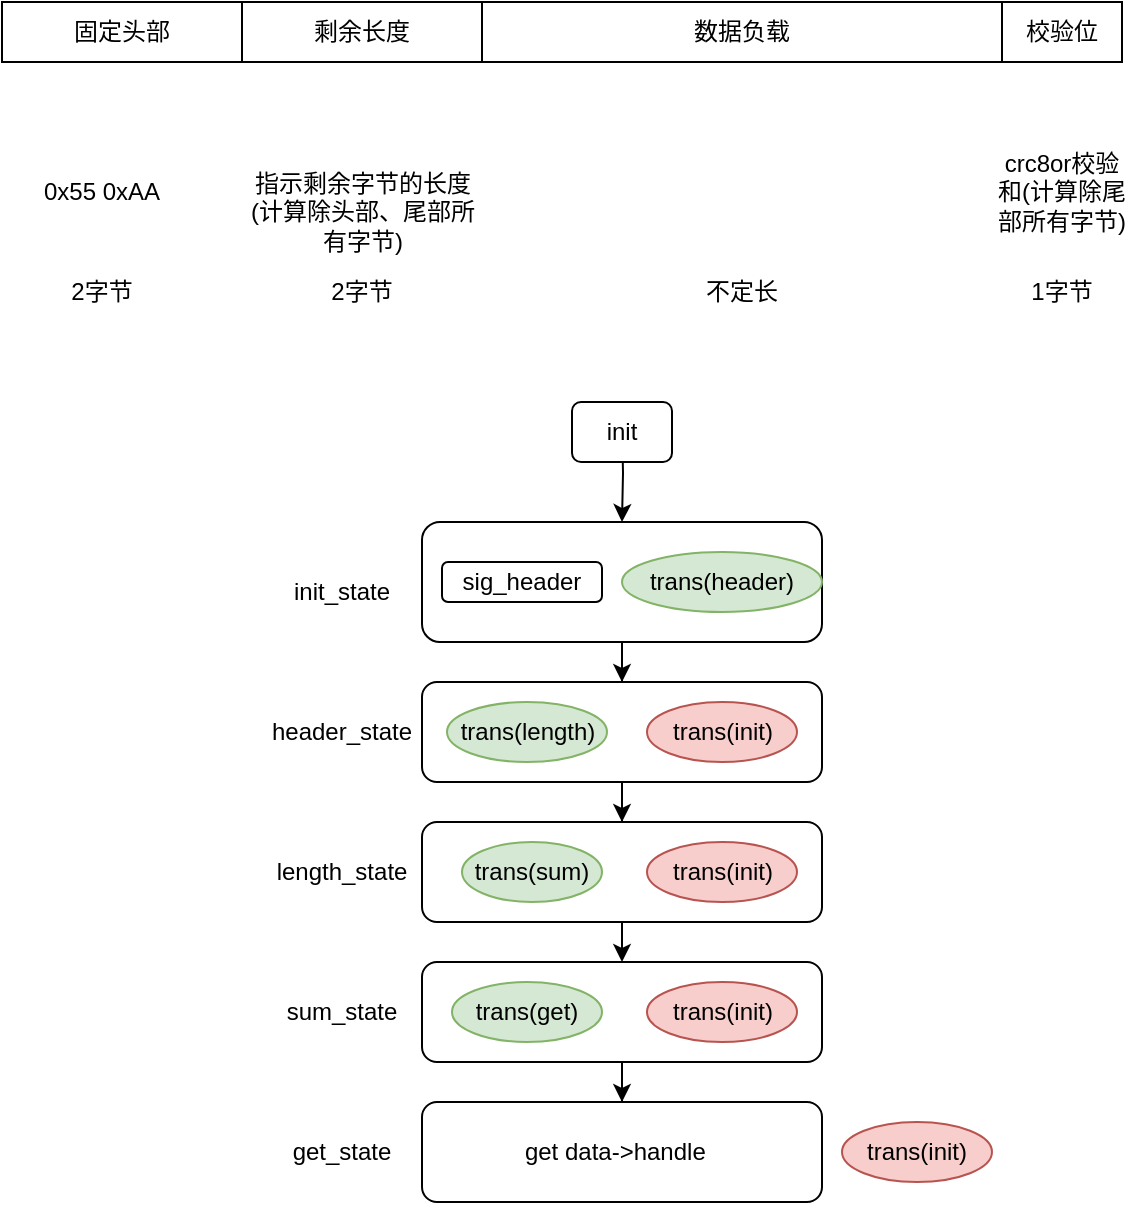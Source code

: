 <mxfile version="24.7.17">
  <diagram id="C5RBs43oDa-KdzZeNtuy" name="Page-1">
    <mxGraphModel dx="1185" dy="703" grid="1" gridSize="10" guides="1" tooltips="1" connect="1" arrows="1" fold="1" page="1" pageScale="1" pageWidth="827" pageHeight="1169" math="0" shadow="0">
      <root>
        <mxCell id="WIyWlLk6GJQsqaUBKTNV-0" />
        <mxCell id="WIyWlLk6GJQsqaUBKTNV-1" parent="WIyWlLk6GJQsqaUBKTNV-0" />
        <mxCell id="LwQACyYHq6MTiMR1Qcqc-0" value="固定头部" style="rounded=0;whiteSpace=wrap;html=1;" parent="WIyWlLk6GJQsqaUBKTNV-1" vertex="1">
          <mxGeometry x="190" y="300" width="120" height="30" as="geometry" />
        </mxCell>
        <mxCell id="i9UQ7lmCwHt1JStKgp6u-0" value="剩余长度" style="rounded=0;whiteSpace=wrap;html=1;" vertex="1" parent="WIyWlLk6GJQsqaUBKTNV-1">
          <mxGeometry x="310" y="300" width="120" height="30" as="geometry" />
        </mxCell>
        <mxCell id="i9UQ7lmCwHt1JStKgp6u-1" value="数据负载" style="rounded=0;whiteSpace=wrap;html=1;" vertex="1" parent="WIyWlLk6GJQsqaUBKTNV-1">
          <mxGeometry x="430" y="300" width="260" height="30" as="geometry" />
        </mxCell>
        <mxCell id="i9UQ7lmCwHt1JStKgp6u-2" value="校验位" style="rounded=0;whiteSpace=wrap;html=1;" vertex="1" parent="WIyWlLk6GJQsqaUBKTNV-1">
          <mxGeometry x="690" y="300" width="60" height="30" as="geometry" />
        </mxCell>
        <mxCell id="i9UQ7lmCwHt1JStKgp6u-9" value="0x55 0xAA" style="text;html=1;align=center;verticalAlign=middle;whiteSpace=wrap;rounded=0;" vertex="1" parent="WIyWlLk6GJQsqaUBKTNV-1">
          <mxGeometry x="200" y="380" width="80" height="30" as="geometry" />
        </mxCell>
        <mxCell id="i9UQ7lmCwHt1JStKgp6u-12" value="指示剩余字节的长度(计算除头部、尾部所有字节)" style="text;html=1;align=center;verticalAlign=middle;whiteSpace=wrap;rounded=0;" vertex="1" parent="WIyWlLk6GJQsqaUBKTNV-1">
          <mxGeometry x="312.5" y="390" width="115" height="30" as="geometry" />
        </mxCell>
        <mxCell id="i9UQ7lmCwHt1JStKgp6u-14" value="2字节" style="text;html=1;align=center;verticalAlign=middle;whiteSpace=wrap;rounded=0;" vertex="1" parent="WIyWlLk6GJQsqaUBKTNV-1">
          <mxGeometry x="210" y="430" width="60" height="30" as="geometry" />
        </mxCell>
        <mxCell id="i9UQ7lmCwHt1JStKgp6u-15" value="2字节" style="text;html=1;align=center;verticalAlign=middle;whiteSpace=wrap;rounded=0;" vertex="1" parent="WIyWlLk6GJQsqaUBKTNV-1">
          <mxGeometry x="340" y="430" width="60" height="30" as="geometry" />
        </mxCell>
        <mxCell id="i9UQ7lmCwHt1JStKgp6u-16" value="不定长" style="text;html=1;align=center;verticalAlign=middle;whiteSpace=wrap;rounded=0;" vertex="1" parent="WIyWlLk6GJQsqaUBKTNV-1">
          <mxGeometry x="530" y="430" width="60" height="30" as="geometry" />
        </mxCell>
        <mxCell id="i9UQ7lmCwHt1JStKgp6u-18" value="1字节" style="text;html=1;align=center;verticalAlign=middle;whiteSpace=wrap;rounded=0;" vertex="1" parent="WIyWlLk6GJQsqaUBKTNV-1">
          <mxGeometry x="690" y="430" width="60" height="30" as="geometry" />
        </mxCell>
        <mxCell id="i9UQ7lmCwHt1JStKgp6u-21" value="crc8or校验和(计算除尾部所有字节)" style="text;html=1;align=center;verticalAlign=middle;whiteSpace=wrap;rounded=0;" vertex="1" parent="WIyWlLk6GJQsqaUBKTNV-1">
          <mxGeometry x="685" y="380" width="70" height="30" as="geometry" />
        </mxCell>
        <mxCell id="i9UQ7lmCwHt1JStKgp6u-43" value="" style="edgeStyle=orthogonalEdgeStyle;rounded=0;orthogonalLoop=1;jettySize=auto;html=1;entryX=0.5;entryY=0;entryDx=0;entryDy=0;" edge="1" parent="WIyWlLk6GJQsqaUBKTNV-1" target="i9UQ7lmCwHt1JStKgp6u-39">
          <mxGeometry relative="1" as="geometry">
            <mxPoint x="500.0" y="510" as="sourcePoint" />
          </mxGeometry>
        </mxCell>
        <mxCell id="i9UQ7lmCwHt1JStKgp6u-24" value="init" style="rounded=1;whiteSpace=wrap;html=1;" vertex="1" parent="WIyWlLk6GJQsqaUBKTNV-1">
          <mxGeometry x="475" y="500" width="50" height="30" as="geometry" />
        </mxCell>
        <mxCell id="i9UQ7lmCwHt1JStKgp6u-34" value="header_state" style="text;html=1;align=center;verticalAlign=middle;whiteSpace=wrap;rounded=0;" vertex="1" parent="WIyWlLk6GJQsqaUBKTNV-1">
          <mxGeometry x="330" y="650" width="60" height="30" as="geometry" />
        </mxCell>
        <mxCell id="i9UQ7lmCwHt1JStKgp6u-49" value="" style="edgeStyle=orthogonalEdgeStyle;rounded=0;orthogonalLoop=1;jettySize=auto;html=1;entryX=0.5;entryY=0;entryDx=0;entryDy=0;" edge="1" parent="WIyWlLk6GJQsqaUBKTNV-1" source="i9UQ7lmCwHt1JStKgp6u-35" target="i9UQ7lmCwHt1JStKgp6u-46">
          <mxGeometry relative="1" as="geometry" />
        </mxCell>
        <mxCell id="i9UQ7lmCwHt1JStKgp6u-35" value="" style="rounded=1;whiteSpace=wrap;html=1;" vertex="1" parent="WIyWlLk6GJQsqaUBKTNV-1">
          <mxGeometry x="400" y="640" width="200" height="50" as="geometry" />
        </mxCell>
        <mxCell id="i9UQ7lmCwHt1JStKgp6u-37" value="trans(length)" style="ellipse;whiteSpace=wrap;html=1;fillColor=#d5e8d4;strokeColor=#82b366;" vertex="1" parent="WIyWlLk6GJQsqaUBKTNV-1">
          <mxGeometry x="412.5" y="650" width="80" height="30" as="geometry" />
        </mxCell>
        <mxCell id="i9UQ7lmCwHt1JStKgp6u-55" value="" style="edgeStyle=orthogonalEdgeStyle;rounded=0;orthogonalLoop=1;jettySize=auto;html=1;entryX=0.5;entryY=0;entryDx=0;entryDy=0;" edge="1" parent="WIyWlLk6GJQsqaUBKTNV-1" source="i9UQ7lmCwHt1JStKgp6u-39" target="i9UQ7lmCwHt1JStKgp6u-35">
          <mxGeometry relative="1" as="geometry" />
        </mxCell>
        <mxCell id="i9UQ7lmCwHt1JStKgp6u-39" value="" style="rounded=1;whiteSpace=wrap;html=1;" vertex="1" parent="WIyWlLk6GJQsqaUBKTNV-1">
          <mxGeometry x="400" y="560" width="200" height="60" as="geometry" />
        </mxCell>
        <mxCell id="i9UQ7lmCwHt1JStKgp6u-42" value="init_state" style="text;html=1;align=center;verticalAlign=middle;whiteSpace=wrap;rounded=0;" vertex="1" parent="WIyWlLk6GJQsqaUBKTNV-1">
          <mxGeometry x="330" y="580" width="60" height="30" as="geometry" />
        </mxCell>
        <mxCell id="i9UQ7lmCwHt1JStKgp6u-45" value="length_state" style="text;html=1;align=center;verticalAlign=middle;whiteSpace=wrap;rounded=0;" vertex="1" parent="WIyWlLk6GJQsqaUBKTNV-1">
          <mxGeometry x="330" y="720" width="60" height="30" as="geometry" />
        </mxCell>
        <mxCell id="i9UQ7lmCwHt1JStKgp6u-61" value="" style="edgeStyle=orthogonalEdgeStyle;rounded=0;orthogonalLoop=1;jettySize=auto;html=1;" edge="1" parent="WIyWlLk6GJQsqaUBKTNV-1" source="i9UQ7lmCwHt1JStKgp6u-46">
          <mxGeometry relative="1" as="geometry">
            <mxPoint x="500" y="780" as="targetPoint" />
          </mxGeometry>
        </mxCell>
        <mxCell id="i9UQ7lmCwHt1JStKgp6u-46" value="" style="rounded=1;whiteSpace=wrap;html=1;" vertex="1" parent="WIyWlLk6GJQsqaUBKTNV-1">
          <mxGeometry x="400" y="710" width="200" height="50" as="geometry" />
        </mxCell>
        <mxCell id="i9UQ7lmCwHt1JStKgp6u-48" value="trans(sum)" style="ellipse;whiteSpace=wrap;html=1;fillColor=#d5e8d4;strokeColor=#82b366;" vertex="1" parent="WIyWlLk6GJQsqaUBKTNV-1">
          <mxGeometry x="420" y="720" width="70" height="30" as="geometry" />
        </mxCell>
        <mxCell id="i9UQ7lmCwHt1JStKgp6u-53" value="sig_header" style="rounded=1;whiteSpace=wrap;html=1;" vertex="1" parent="WIyWlLk6GJQsqaUBKTNV-1">
          <mxGeometry x="410" y="580" width="80" height="20" as="geometry" />
        </mxCell>
        <mxCell id="i9UQ7lmCwHt1JStKgp6u-54" value="trans(header)" style="ellipse;whiteSpace=wrap;html=1;fillColor=#d5e8d4;strokeColor=#82b366;" vertex="1" parent="WIyWlLk6GJQsqaUBKTNV-1">
          <mxGeometry x="500" y="575" width="100" height="30" as="geometry" />
        </mxCell>
        <mxCell id="i9UQ7lmCwHt1JStKgp6u-57" value="sum_state" style="text;html=1;align=center;verticalAlign=middle;whiteSpace=wrap;rounded=0;" vertex="1" parent="WIyWlLk6GJQsqaUBKTNV-1">
          <mxGeometry x="330" y="790" width="60" height="30" as="geometry" />
        </mxCell>
        <mxCell id="i9UQ7lmCwHt1JStKgp6u-66" value="" style="edgeStyle=orthogonalEdgeStyle;rounded=0;orthogonalLoop=1;jettySize=auto;html=1;entryX=0.5;entryY=0;entryDx=0;entryDy=0;" edge="1" parent="WIyWlLk6GJQsqaUBKTNV-1" source="i9UQ7lmCwHt1JStKgp6u-58" target="i9UQ7lmCwHt1JStKgp6u-63">
          <mxGeometry relative="1" as="geometry" />
        </mxCell>
        <mxCell id="i9UQ7lmCwHt1JStKgp6u-58" value="" style="rounded=1;whiteSpace=wrap;html=1;" vertex="1" parent="WIyWlLk6GJQsqaUBKTNV-1">
          <mxGeometry x="400" y="780" width="200" height="50" as="geometry" />
        </mxCell>
        <mxCell id="i9UQ7lmCwHt1JStKgp6u-60" value="trans(get)" style="ellipse;whiteSpace=wrap;html=1;fillColor=#d5e8d4;strokeColor=#82b366;" vertex="1" parent="WIyWlLk6GJQsqaUBKTNV-1">
          <mxGeometry x="415" y="790" width="75" height="30" as="geometry" />
        </mxCell>
        <mxCell id="i9UQ7lmCwHt1JStKgp6u-62" value="get_state" style="text;html=1;align=center;verticalAlign=middle;whiteSpace=wrap;rounded=0;" vertex="1" parent="WIyWlLk6GJQsqaUBKTNV-1">
          <mxGeometry x="330" y="860" width="60" height="30" as="geometry" />
        </mxCell>
        <mxCell id="i9UQ7lmCwHt1JStKgp6u-63" value="get data-&amp;gt;handle&amp;nbsp;&amp;nbsp;" style="rounded=1;whiteSpace=wrap;html=1;" vertex="1" parent="WIyWlLk6GJQsqaUBKTNV-1">
          <mxGeometry x="400" y="850" width="200" height="50" as="geometry" />
        </mxCell>
        <mxCell id="i9UQ7lmCwHt1JStKgp6u-68" value="trans(init)" style="ellipse;whiteSpace=wrap;html=1;fillColor=#f8cecc;strokeColor=#b85450;" vertex="1" parent="WIyWlLk6GJQsqaUBKTNV-1">
          <mxGeometry x="512.5" y="790" width="75" height="30" as="geometry" />
        </mxCell>
        <mxCell id="i9UQ7lmCwHt1JStKgp6u-69" value="trans(init)" style="ellipse;whiteSpace=wrap;html=1;fillColor=#f8cecc;strokeColor=#b85450;" vertex="1" parent="WIyWlLk6GJQsqaUBKTNV-1">
          <mxGeometry x="512.5" y="720" width="75" height="30" as="geometry" />
        </mxCell>
        <mxCell id="i9UQ7lmCwHt1JStKgp6u-70" value="trans(init)" style="ellipse;whiteSpace=wrap;html=1;fillColor=#f8cecc;strokeColor=#b85450;" vertex="1" parent="WIyWlLk6GJQsqaUBKTNV-1">
          <mxGeometry x="610" y="860" width="75" height="30" as="geometry" />
        </mxCell>
        <mxCell id="i9UQ7lmCwHt1JStKgp6u-71" value="trans(init)" style="ellipse;whiteSpace=wrap;html=1;fillColor=#f8cecc;strokeColor=#b85450;" vertex="1" parent="WIyWlLk6GJQsqaUBKTNV-1">
          <mxGeometry x="512.5" y="650" width="75" height="30" as="geometry" />
        </mxCell>
      </root>
    </mxGraphModel>
  </diagram>
</mxfile>
